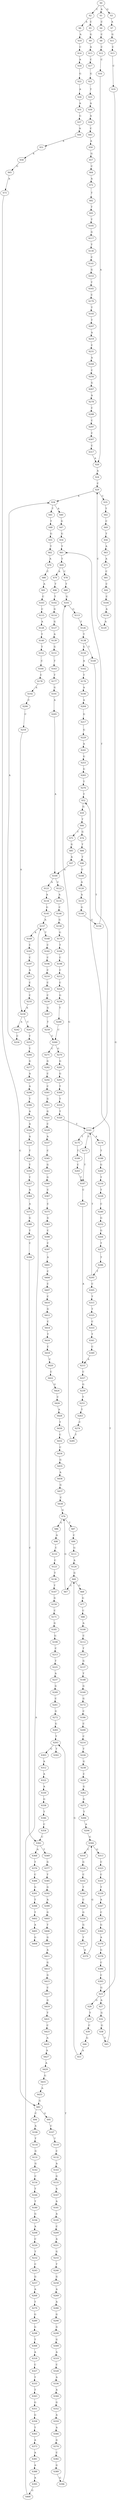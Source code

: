 strict digraph  {
	S0 -> S1 [ label = A ];
	S0 -> S2 [ label = C ];
	S0 -> S3 [ label = G ];
	S1 -> S4 [ label = C ];
	S2 -> S5 [ label = C ];
	S2 -> S6 [ label = A ];
	S3 -> S7 [ label = A ];
	S4 -> S8 [ label = C ];
	S5 -> S9 [ label = G ];
	S6 -> S10 [ label = A ];
	S7 -> S11 [ label = G ];
	S8 -> S12 [ label = C ];
	S9 -> S13 [ label = A ];
	S10 -> S14 [ label = C ];
	S11 -> S15 [ label = C ];
	S12 -> S16 [ label = C ];
	S13 -> S17 [ label = C ];
	S14 -> S18 [ label = A ];
	S15 -> S19 [ label = C ];
	S16 -> S20 [ label = A ];
	S17 -> S21 [ label = G ];
	S18 -> S22 [ label = G ];
	S19 -> S23 [ label = G ];
	S20 -> S24 [ label = A ];
	S21 -> S25 [ label = T ];
	S22 -> S26 [ label = A ];
	S23 -> S27 [ label = A ];
	S23 -> S28 [ label = G ];
	S24 -> S29 [ label = C ];
	S25 -> S30 [ label = A ];
	S26 -> S31 [ label = A ];
	S27 -> S32 [ label = G ];
	S28 -> S33 [ label = T ];
	S29 -> S34 [ label = A ];
	S29 -> S35 [ label = C ];
	S30 -> S36 [ label = A ];
	S31 -> S37 [ label = G ];
	S32 -> S38 [ label = G ];
	S33 -> S39 [ label = C ];
	S34 -> S40 [ label = A ];
	S34 -> S41 [ label = T ];
	S35 -> S42 [ label = T ];
	S36 -> S43 [ label = C ];
	S37 -> S44 [ label = A ];
	S38 -> S45 [ label = T ];
	S39 -> S46 [ label = G ];
	S40 -> S47 [ label = G ];
	S41 -> S48 [ label = T ];
	S42 -> S49 [ label = C ];
	S43 -> S50 [ label = A ];
	S44 -> S51 [ label = A ];
	S45 -> S52 [ label = T ];
	S46 -> S53 [ label = A ];
	S47 -> S54 [ label = G ];
	S48 -> S55 [ label = G ];
	S49 -> S56 [ label = T ];
	S50 -> S57 [ label = G ];
	S51 -> S58 [ label = A ];
	S52 -> S59 [ label = G ];
	S53 -> S60 [ label = G ];
	S54 -> S61 [ label = T ];
	S55 -> S62 [ label = T ];
	S56 -> S63 [ label = A ];
	S57 -> S64 [ label = C ];
	S58 -> S65 [ label = G ];
	S59 -> S66 [ label = T ];
	S60 -> S67 [ label = C ];
	S60 -> S68 [ label = G ];
	S61 -> S69 [ label = T ];
	S62 -> S70 [ label = A ];
	S63 -> S71 [ label = A ];
	S64 -> S72 [ label = A ];
	S65 -> S73 [ label = A ];
	S66 -> S74 [ label = G ];
	S66 -> S75 [ label = T ];
	S67 -> S76 [ label = G ];
	S68 -> S77 [ label = G ];
	S69 -> S78 [ label = C ];
	S69 -> S79 [ label = A ];
	S70 -> S80 [ label = C ];
	S71 -> S81 [ label = C ];
	S72 -> S82 [ label = T ];
	S73 -> S83 [ label = G ];
	S74 -> S84 [ label = T ];
	S75 -> S85 [ label = G ];
	S76 -> S86 [ label = G ];
	S76 -> S87 [ label = T ];
	S77 -> S88 [ label = C ];
	S78 -> S89 [ label = T ];
	S79 -> S90 [ label = T ];
	S80 -> S91 [ label = A ];
	S81 -> S92 [ label = C ];
	S82 -> S93 [ label = T ];
	S83 -> S94 [ label = C ];
	S83 -> S95 [ label = G ];
	S84 -> S96 [ label = T ];
	S85 -> S97 [ label = A ];
	S86 -> S98 [ label = A ];
	S87 -> S99 [ label = C ];
	S88 -> S100 [ label = A ];
	S89 -> S101 [ label = G ];
	S90 -> S102 [ label = T ];
	S91 -> S103 [ label = C ];
	S92 -> S104 [ label = C ];
	S93 -> S105 [ label = T ];
	S94 -> S106 [ label = A ];
	S95 -> S107 [ label = C ];
	S96 -> S108 [ label = C ];
	S97 -> S109 [ label = A ];
	S98 -> S110 [ label = C ];
	S99 -> S111 [ label = G ];
	S100 -> S112 [ label = C ];
	S101 -> S113 [ label = G ];
	S102 -> S114 [ label = G ];
	S103 -> S115 [ label = C ];
	S104 -> S116 [ label = A ];
	S105 -> S117 [ label = G ];
	S106 -> S118 [ label = T ];
	S107 -> S119 [ label = T ];
	S108 -> S120 [ label = A ];
	S109 -> S121 [ label = A ];
	S109 -> S122 [ label = C ];
	S110 -> S123 [ label = C ];
	S111 -> S124 [ label = A ];
	S112 -> S125 [ label = T ];
	S113 -> S126 [ label = T ];
	S114 -> S127 [ label = G ];
	S115 -> S128 [ label = A ];
	S116 -> S129 [ label = A ];
	S117 -> S130 [ label = T ];
	S118 -> S131 [ label = G ];
	S119 -> S132 [ label = C ];
	S120 -> S133 [ label = A ];
	S121 -> S134 [ label = A ];
	S122 -> S135 [ label = A ];
	S123 -> S136 [ label = T ];
	S124 -> S60 [ label = G ];
	S125 -> S137 [ label = G ];
	S126 -> S138 [ label = T ];
	S127 -> S139 [ label = A ];
	S128 -> S140 [ label = T ];
	S129 -> S29 [ label = C ];
	S130 -> S141 [ label = C ];
	S131 -> S142 [ label = G ];
	S132 -> S143 [ label = A ];
	S133 -> S144 [ label = G ];
	S134 -> S145 [ label = G ];
	S135 -> S146 [ label = C ];
	S136 -> S147 [ label = T ];
	S137 -> S148 [ label = T ];
	S138 -> S149 [ label = T ];
	S138 -> S150 [ label = G ];
	S139 -> S151 [ label = G ];
	S140 -> S152 [ label = T ];
	S141 -> S153 [ label = G ];
	S142 -> S154 [ label = C ];
	S143 -> S155 [ label = G ];
	S144 -> S156 [ label = G ];
	S145 -> S157 [ label = A ];
	S146 -> S158 [ label = G ];
	S147 -> S159 [ label = G ];
	S148 -> S160 [ label = G ];
	S149 -> S161 [ label = T ];
	S150 -> S162 [ label = A ];
	S151 -> S163 [ label = T ];
	S152 -> S164 [ label = C ];
	S153 -> S165 [ label = T ];
	S154 -> S166 [ label = T ];
	S155 -> S167 [ label = A ];
	S156 -> S61 [ label = T ];
	S157 -> S168 [ label = T ];
	S157 -> S169 [ label = A ];
	S158 -> S170 [ label = G ];
	S159 -> S171 [ label = C ];
	S160 -> S172 [ label = G ];
	S161 -> S173 [ label = C ];
	S161 -> S174 [ label = A ];
	S161 -> S175 [ label = T ];
	S162 -> S176 [ label = T ];
	S163 -> S177 [ label = T ];
	S164 -> S178 [ label = C ];
	S165 -> S179 [ label = C ];
	S166 -> S180 [ label = T ];
	S167 -> S181 [ label = A ];
	S168 -> S182 [ label = C ];
	S169 -> S183 [ label = C ];
	S170 -> S184 [ label = T ];
	S171 -> S185 [ label = G ];
	S172 -> S186 [ label = C ];
	S173 -> S187 [ label = T ];
	S174 -> S188 [ label = T ];
	S175 -> S189 [ label = T ];
	S176 -> S190 [ label = A ];
	S177 -> S191 [ label = G ];
	S178 -> S192 [ label = A ];
	S179 -> S193 [ label = T ];
	S180 -> S194 [ label = G ];
	S181 -> S195 [ label = A ];
	S182 -> S196 [ label = C ];
	S183 -> S197 [ label = C ];
	S184 -> S198 [ label = C ];
	S185 -> S199 [ label = G ];
	S186 -> S200 [ label = C ];
	S187 -> S201 [ label = C ];
	S188 -> S202 [ label = G ];
	S189 -> S203 [ label = C ];
	S190 -> S204 [ label = A ];
	S191 -> S205 [ label = A ];
	S192 -> S206 [ label = C ];
	S193 -> S207 [ label = T ];
	S194 -> S208 [ label = A ];
	S195 -> S209 [ label = C ];
	S196 -> S210 [ label = C ];
	S197 -> S211 [ label = A ];
	S198 -> S212 [ label = C ];
	S199 -> S213 [ label = C ];
	S200 -> S214 [ label = C ];
	S201 -> S215 [ label = A ];
	S202 -> S216 [ label = T ];
	S203 -> S187 [ label = T ];
	S204 -> S217 [ label = G ];
	S205 -> S109 [ label = A ];
	S206 -> S218 [ label = C ];
	S207 -> S219 [ label = A ];
	S208 -> S220 [ label = C ];
	S209 -> S221 [ label = A ];
	S210 -> S222 [ label = C ];
	S211 -> S223 [ label = C ];
	S212 -> S224 [ label = C ];
	S213 -> S225 [ label = T ];
	S214 -> S226 [ label = T ];
	S215 -> S227 [ label = C ];
	S216 -> S228 [ label = T ];
	S217 -> S229 [ label = G ];
	S218 -> S230 [ label = A ];
	S219 -> S231 [ label = C ];
	S220 -> S232 [ label = T ];
	S221 -> S233 [ label = G ];
	S222 -> S234 [ label = C ];
	S223 -> S235 [ label = C ];
	S224 -> S236 [ label = G ];
	S225 -> S237 [ label = A ];
	S226 -> S238 [ label = G ];
	S227 -> S239 [ label = G ];
	S228 -> S240 [ label = C ];
	S229 -> S241 [ label = A ];
	S230 -> S242 [ label = A ];
	S230 -> S243 [ label = C ];
	S231 -> S244 [ label = A ];
	S232 -> S245 [ label = C ];
	S233 -> S246 [ label = T ];
	S234 -> S247 [ label = G ];
	S235 -> S230 [ label = A ];
	S236 -> S248 [ label = T ];
	S237 -> S249 [ label = G ];
	S238 -> S250 [ label = C ];
	S239 -> S251 [ label = T ];
	S240 -> S252 [ label = G ];
	S241 -> S253 [ label = G ];
	S242 -> S254 [ label = C ];
	S243 -> S255 [ label = T ];
	S244 -> S256 [ label = C ];
	S245 -> S257 [ label = G ];
	S246 -> S258 [ label = G ];
	S247 -> S259 [ label = T ];
	S248 -> S260 [ label = C ];
	S249 -> S261 [ label = C ];
	S250 -> S262 [ label = G ];
	S251 -> S263 [ label = T ];
	S252 -> S264 [ label = G ];
	S253 -> S265 [ label = G ];
	S254 -> S34 [ label = A ];
	S255 -> S266 [ label = T ];
	S256 -> S267 [ label = G ];
	S257 -> S268 [ label = A ];
	S258 -> S269 [ label = A ];
	S259 -> S260 [ label = C ];
	S260 -> S270 [ label = G ];
	S260 -> S271 [ label = C ];
	S261 -> S272 [ label = G ];
	S262 -> S273 [ label = G ];
	S263 -> S274 [ label = C ];
	S264 -> S275 [ label = T ];
	S265 -> S276 [ label = T ];
	S266 -> S277 [ label = G ];
	S267 -> S278 [ label = A ];
	S268 -> S279 [ label = T ];
	S269 -> S280 [ label = A ];
	S270 -> S281 [ label = G ];
	S271 -> S282 [ label = G ];
	S272 -> S283 [ label = G ];
	S273 -> S284 [ label = T ];
	S274 -> S285 [ label = T ];
	S275 -> S286 [ label = T ];
	S276 -> S52 [ label = T ];
	S277 -> S287 [ label = A ];
	S278 -> S288 [ label = C ];
	S279 -> S289 [ label = G ];
	S280 -> S290 [ label = G ];
	S281 -> S291 [ label = G ];
	S282 -> S292 [ label = C ];
	S283 -> S293 [ label = T ];
	S284 -> S294 [ label = A ];
	S285 -> S101 [ label = G ];
	S286 -> S295 [ label = T ];
	S287 -> S296 [ label = A ];
	S288 -> S297 [ label = C ];
	S289 -> S298 [ label = G ];
	S290 -> S299 [ label = G ];
	S291 -> S300 [ label = T ];
	S292 -> S301 [ label = C ];
	S293 -> S302 [ label = T ];
	S293 -> S303 [ label = G ];
	S294 -> S304 [ label = G ];
	S295 -> S305 [ label = C ];
	S295 -> S161 [ label = T ];
	S296 -> S306 [ label = T ];
	S297 -> S307 [ label = C ];
	S298 -> S308 [ label = T ];
	S299 -> S309 [ label = G ];
	S300 -> S310 [ label = T ];
	S301 -> S311 [ label = G ];
	S303 -> S312 [ label = A ];
	S304 -> S313 [ label = G ];
	S304 -> S314 [ label = C ];
	S305 -> S315 [ label = T ];
	S306 -> S316 [ label = A ];
	S307 -> S317 [ label = C ];
	S308 -> S318 [ label = A ];
	S309 -> S319 [ label = A ];
	S310 -> S320 [ label = T ];
	S311 -> S321 [ label = G ];
	S312 -> S322 [ label = A ];
	S313 -> S323 [ label = C ];
	S314 -> S324 [ label = G ];
	S315 -> S325 [ label = T ];
	S316 -> S326 [ label = A ];
	S317 -> S20 [ label = A ];
	S318 -> S327 [ label = C ];
	S319 -> S328 [ label = C ];
	S320 -> S161 [ label = T ];
	S321 -> S329 [ label = C ];
	S322 -> S330 [ label = A ];
	S323 -> S331 [ label = C ];
	S324 -> S332 [ label = C ];
	S325 -> S333 [ label = C ];
	S326 -> S334 [ label = A ];
	S327 -> S335 [ label = T ];
	S328 -> S336 [ label = A ];
	S329 -> S337 [ label = A ];
	S330 -> S338 [ label = G ];
	S331 -> S339 [ label = T ];
	S332 -> S340 [ label = T ];
	S333 -> S341 [ label = T ];
	S334 -> S342 [ label = T ];
	S335 -> S343 [ label = T ];
	S336 -> S344 [ label = A ];
	S337 -> S345 [ label = C ];
	S338 -> S346 [ label = T ];
	S339 -> S347 [ label = A ];
	S340 -> S348 [ label = C ];
	S341 -> S349 [ label = C ];
	S342 -> S350 [ label = T ];
	S343 -> S351 [ label = G ];
	S344 -> S352 [ label = G ];
	S345 -> S353 [ label = G ];
	S346 -> S354 [ label = C ];
	S347 -> S355 [ label = C ];
	S348 -> S356 [ label = G ];
	S349 -> S215 [ label = A ];
	S350 -> S357 [ label = T ];
	S351 -> S358 [ label = G ];
	S352 -> S359 [ label = A ];
	S353 -> S360 [ label = G ];
	S354 -> S361 [ label = C ];
	S355 -> S362 [ label = G ];
	S356 -> S363 [ label = G ];
	S357 -> S364 [ label = A ];
	S358 -> S365 [ label = T ];
	S359 -> S366 [ label = A ];
	S360 -> S367 [ label = C ];
	S361 -> S368 [ label = A ];
	S361 -> S369 [ label = T ];
	S362 -> S370 [ label = A ];
	S363 -> S371 [ label = T ];
	S364 -> S372 [ label = A ];
	S365 -> S373 [ label = A ];
	S366 -> S374 [ label = G ];
	S367 -> S375 [ label = C ];
	S368 -> S376 [ label = T ];
	S369 -> S377 [ label = G ];
	S370 -> S378 [ label = G ];
	S371 -> S379 [ label = A ];
	S372 -> S380 [ label = G ];
	S373 -> S381 [ label = A ];
	S374 -> S382 [ label = C ];
	S375 -> S383 [ label = G ];
	S376 -> S384 [ label = C ];
	S377 -> S385 [ label = T ];
	S378 -> S386 [ label = C ];
	S379 -> S304 [ label = G ];
	S380 -> S387 [ label = T ];
	S381 -> S388 [ label = A ];
	S382 -> S389 [ label = G ];
	S383 -> S390 [ label = C ];
	S384 -> S391 [ label = G ];
	S385 -> S392 [ label = G ];
	S386 -> S393 [ label = C ];
	S387 -> S394 [ label = C ];
	S388 -> S395 [ label = A ];
	S389 -> S396 [ label = G ];
	S390 -> S397 [ label = C ];
	S391 -> S398 [ label = T ];
	S392 -> S399 [ label = A ];
	S393 -> S23 [ label = G ];
	S394 -> S361 [ label = C ];
	S395 -> S400 [ label = G ];
	S396 -> S293 [ label = T ];
	S397 -> S401 [ label = A ];
	S398 -> S402 [ label = T ];
	S399 -> S403 [ label = G ];
	S400 -> S157 [ label = A ];
	S401 -> S404 [ label = C ];
	S402 -> S405 [ label = A ];
	S403 -> S406 [ label = T ];
	S404 -> S407 [ label = C ];
	S405 -> S408 [ label = G ];
	S406 -> S409 [ label = G ];
	S407 -> S410 [ label = C ];
	S409 -> S411 [ label = A ];
	S410 -> S412 [ label = G ];
	S411 -> S413 [ label = G ];
	S412 -> S414 [ label = C ];
	S413 -> S415 [ label = G ];
	S414 -> S416 [ label = T ];
	S415 -> S417 [ label = C ];
	S416 -> S418 [ label = C ];
	S417 -> S419 [ label = G ];
	S418 -> S420 [ label = C ];
	S419 -> S421 [ label = T ];
	S420 -> S422 [ label = C ];
	S421 -> S423 [ label = C ];
	S422 -> S424 [ label = G ];
	S423 -> S425 [ label = A ];
	S424 -> S426 [ label = C ];
	S425 -> S427 [ label = A ];
	S426 -> S428 [ label = A ];
	S427 -> S429 [ label = A ];
	S428 -> S430 [ label = T ];
	S429 -> S431 [ label = G ];
	S430 -> S432 [ label = C ];
	S431 -> S433 [ label = A ];
	S432 -> S434 [ label = C ];
	S433 -> S83 [ label = G ];
	S434 -> S435 [ label = G ];
	S435 -> S436 [ label = A ];
	S436 -> S437 [ label = G ];
	S437 -> S438 [ label = C ];
	S438 -> S76 [ label = G ];
}
